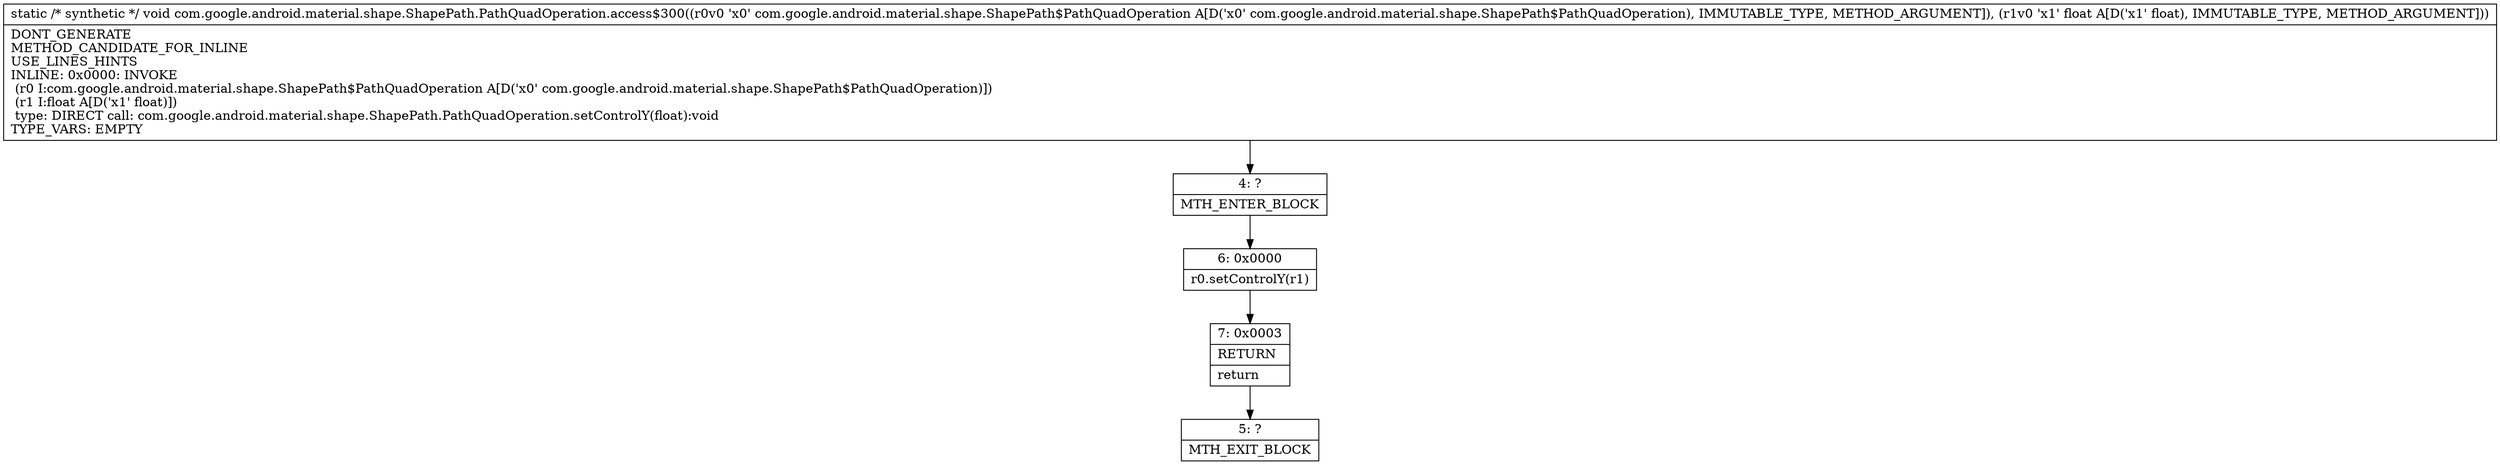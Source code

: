 digraph "CFG forcom.google.android.material.shape.ShapePath.PathQuadOperation.access$300(Lcom\/google\/android\/material\/shape\/ShapePath$PathQuadOperation;F)V" {
Node_4 [shape=record,label="{4\:\ ?|MTH_ENTER_BLOCK\l}"];
Node_6 [shape=record,label="{6\:\ 0x0000|r0.setControlY(r1)\l}"];
Node_7 [shape=record,label="{7\:\ 0x0003|RETURN\l|return\l}"];
Node_5 [shape=record,label="{5\:\ ?|MTH_EXIT_BLOCK\l}"];
MethodNode[shape=record,label="{static \/* synthetic *\/ void com.google.android.material.shape.ShapePath.PathQuadOperation.access$300((r0v0 'x0' com.google.android.material.shape.ShapePath$PathQuadOperation A[D('x0' com.google.android.material.shape.ShapePath$PathQuadOperation), IMMUTABLE_TYPE, METHOD_ARGUMENT]), (r1v0 'x1' float A[D('x1' float), IMMUTABLE_TYPE, METHOD_ARGUMENT]))  | DONT_GENERATE\lMETHOD_CANDIDATE_FOR_INLINE\lUSE_LINES_HINTS\lINLINE: 0x0000: INVOKE  \l  (r0 I:com.google.android.material.shape.ShapePath$PathQuadOperation A[D('x0' com.google.android.material.shape.ShapePath$PathQuadOperation)])\l  (r1 I:float A[D('x1' float)])\l type: DIRECT call: com.google.android.material.shape.ShapePath.PathQuadOperation.setControlY(float):void\lTYPE_VARS: EMPTY\l}"];
MethodNode -> Node_4;Node_4 -> Node_6;
Node_6 -> Node_7;
Node_7 -> Node_5;
}

